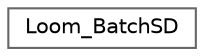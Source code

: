 digraph "Graphical Class Hierarchy"
{
 // LATEX_PDF_SIZE
  bgcolor="transparent";
  edge [fontname=Helvetica,fontsize=10,labelfontname=Helvetica,labelfontsize=10];
  node [fontname=Helvetica,fontsize=10,shape=box,height=0.2,width=0.4];
  rankdir="LR";
  Node0 [label="Loom_BatchSD",height=0.2,width=0.4,color="grey40", fillcolor="white", style="filled",URL="$class_loom___batch_s_d.html",tooltip=" "];
}
